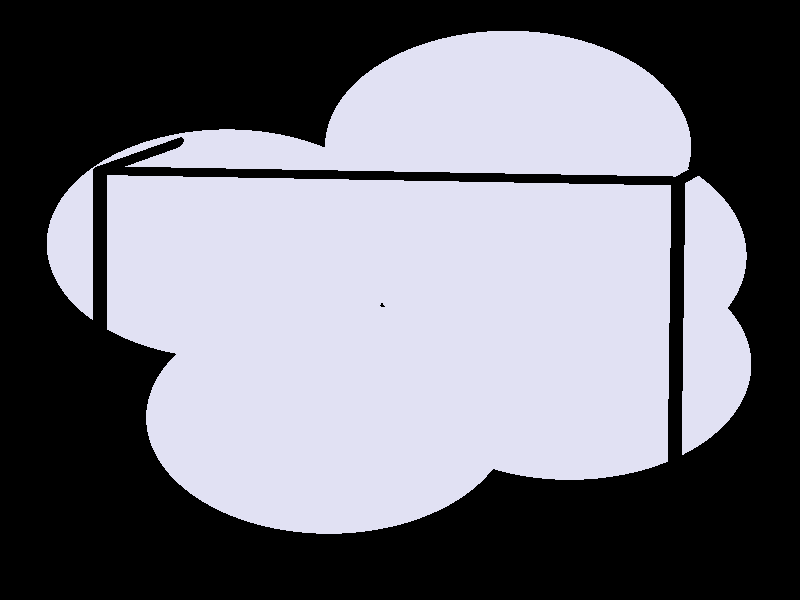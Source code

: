 #include "colors.inc"
#include "finish.inc"

global_settings {assumed_gamma 1 max_trace_level 6}
background {color White transmit 1.0}
camera {perspective
  right -5.72*x up 6.76*y
  direction 50.00*z
  location <0,0,50.00> look_at <0,0,0>}


light_source {<  2.00,   3.00,  40.00> color White
  area_light <0.70, 0, 0>, <0, 0.70, 0>, 3, 3
  adaptive 1 jitter}
// no fog
#declare simple = finish {phong 0.7}
#declare pale = finish {ambient 0.5 diffuse 0.85 roughness 0.001 specular 0.200 }
#declare intermediate = finish {ambient 0.3 diffuse 0.6 specular 0.1 roughness 0.04}
#declare vmd = finish {ambient 0.0 diffuse 0.65 phong 0.1 phong_size 40.0 specular 0.5 }
#declare jmol = finish {ambient 0.2 diffuse 0.6 specular 1 roughness 0.001 metallic}
#declare ase2 = finish {ambient 0.05 brilliance 3 diffuse 0.6 metallic specular 0.7 roughness 0.04 reflection 0.15}
#declare ase3 = finish {ambient 0.15 brilliance 2 diffuse 0.6 metallic specular 1.0 roughness 0.001 reflection 0.0}
#declare glass = finish {ambient 0.05 diffuse 0.3 specular 1.0 roughness 0.001}
#declare glass2 = finish {ambient 0.01 diffuse 0.3 specular 1.0 reflection 0.25 roughness 0.001}
#declare Rcell = 0.050;
#declare Rbond = 0.100;

#macro atom(LOC, R, COL, TRANS, FIN)
  sphere{LOC, R texture{pigment{color COL transmit TRANS} finish{FIN}}}
#end
#macro constrain(LOC, R, COL, TRANS FIN)
union{torus{R, Rcell rotate 45*z texture{pigment{color COL transmit TRANS} finish{FIN}}}
     torus{R, Rcell rotate -45*z texture{pigment{color COL transmit TRANS} finish{FIN}}}
     translate LOC}
#end

cylinder {< -2.20,  -3.08,  -1.50>, < -1.46,  -2.47,  -5.32>, Rcell pigment {Black}}
cylinder {< -2.18,   1.48,  -0.76>, < -1.45,   2.09,  -4.59>, Rcell pigment {Black}}
cylinder {<  1.99,   1.34,   0.01>, <  2.72,   1.95,  -3.81>, Rcell pigment {Black}}
cylinder {<  1.98,  -3.22,  -0.72>, <  2.71,  -2.61,  -4.55>, Rcell pigment {Black}}
cylinder {< -2.20,  -3.08,  -1.50>, < -2.18,   1.48,  -0.76>, Rcell pigment {Black}}
cylinder {< -1.46,  -2.47,  -5.32>, < -1.45,   2.09,  -4.59>, Rcell pigment {Black}}
cylinder {<  2.71,  -2.61,  -4.55>, <  2.72,   1.95,  -3.81>, Rcell pigment {Black}}
cylinder {<  1.98,  -3.22,  -0.72>, <  1.99,   1.34,   0.01>, Rcell pigment {Black}}
cylinder {< -2.20,  -3.08,  -1.50>, <  1.98,  -3.22,  -0.72>, Rcell pigment {Black}}
cylinder {< -1.46,  -2.47,  -5.32>, <  2.71,  -2.61,  -4.55>, Rcell pigment {Black}}
cylinder {< -1.45,   2.09,  -4.59>, <  2.72,   1.95,  -3.81>, Rcell pigment {Black}}
cylinder {< -2.18,   1.48,  -0.76>, <  1.99,   1.34,   0.01>, Rcell pigment {Black}}
atom(< -1.33,   0.68,  -3.87>, 1.39, rgb <0.75, 0.75, 0.90>, 0.0, ase2) // #0
atom(<  1.30,  -0.78,  -3.57>, 1.39, rgb <0.75, 0.75, 0.90>, 0.0, ase2) // #1
atom(<  0.82,   1.83,  -3.11>, 1.39, rgb <0.75, 0.75, 0.90>, 0.0, ase2) // #2
atom(<  1.15,   0.51,  -1.28>, 1.39, rgb <0.75, 0.75, 0.90>, 0.0, ase2) // #3
atom(< -0.54,  -1.41,  -3.19>, 1.39, rgb <0.75, 0.75, 0.90>, 0.0, ase2) // #4

// no constraints
